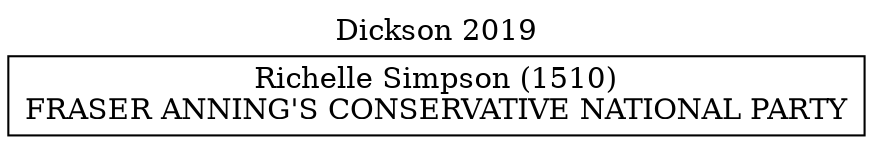 // House preference flow
digraph "Richelle Simpson (1510)_Dickson_2019" {
	graph [label="Dickson 2019" labelloc=t mclimit=10]
	node [shape=box]
	"Richelle Simpson (1510)" [label="Richelle Simpson (1510)
FRASER ANNING'S CONSERVATIVE NATIONAL PARTY"]
}

